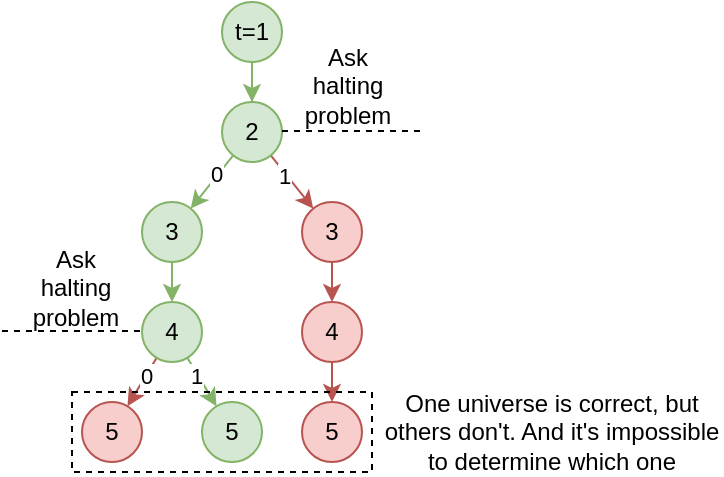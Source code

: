 <mxfile version="20.7.4" type="device"><diagram id="iOqFOjF6sv7J7Fs1tgoI" name="Page-1"><mxGraphModel dx="746" dy="479" grid="1" gridSize="10" guides="1" tooltips="1" connect="1" arrows="1" fold="1" page="1" pageScale="1" pageWidth="827" pageHeight="1169" math="0" shadow="0"><root><mxCell id="0"/><mxCell id="1" parent="0"/><mxCell id="wczNzDDmoSqJdDVgstta-8" style="edgeStyle=orthogonalEdgeStyle;rounded=0;orthogonalLoop=1;jettySize=auto;html=1;entryX=0.5;entryY=0;entryDx=0;entryDy=0;fillColor=#d5e8d4;strokeColor=#82b366;" parent="1" source="wczNzDDmoSqJdDVgstta-1" target="wczNzDDmoSqJdDVgstta-3" edge="1"><mxGeometry relative="1" as="geometry"/></mxCell><mxCell id="wczNzDDmoSqJdDVgstta-1" value="t=1" style="ellipse;whiteSpace=wrap;html=1;aspect=fixed;fillColor=#d5e8d4;strokeColor=#82b366;" parent="1" vertex="1"><mxGeometry x="400" y="280" width="30" height="30" as="geometry"/></mxCell><mxCell id="wczNzDDmoSqJdDVgstta-9" style="rounded=0;orthogonalLoop=1;jettySize=auto;html=1;fillColor=#d5e8d4;strokeColor=#82b366;" parent="1" source="wczNzDDmoSqJdDVgstta-3" target="wczNzDDmoSqJdDVgstta-4" edge="1"><mxGeometry relative="1" as="geometry"/></mxCell><mxCell id="wczNzDDmoSqJdDVgstta-11" value="0" style="edgeLabel;html=1;align=center;verticalAlign=middle;resizable=0;points=[];" parent="wczNzDDmoSqJdDVgstta-9" vertex="1" connectable="0"><mxGeometry x="-0.314" y="2" relative="1" as="geometry"><mxPoint x="-3" y="-1" as="offset"/></mxGeometry></mxCell><mxCell id="wczNzDDmoSqJdDVgstta-10" style="rounded=0;orthogonalLoop=1;jettySize=auto;html=1;fillColor=#f8cecc;strokeColor=#b85450;" parent="1" source="wczNzDDmoSqJdDVgstta-3" target="wczNzDDmoSqJdDVgstta-5" edge="1"><mxGeometry relative="1" as="geometry"/></mxCell><mxCell id="wczNzDDmoSqJdDVgstta-12" value="1" style="edgeLabel;html=1;align=center;verticalAlign=middle;resizable=0;points=[];" parent="wczNzDDmoSqJdDVgstta-10" vertex="1" connectable="0"><mxGeometry x="-0.284" y="-1" relative="1" as="geometry"><mxPoint as="offset"/></mxGeometry></mxCell><mxCell id="wczNzDDmoSqJdDVgstta-3" value="2" style="ellipse;whiteSpace=wrap;html=1;aspect=fixed;fillColor=#d5e8d4;strokeColor=#82b366;" parent="1" vertex="1"><mxGeometry x="400" y="330" width="30" height="30" as="geometry"/></mxCell><mxCell id="wczNzDDmoSqJdDVgstta-20" style="edgeStyle=none;rounded=0;orthogonalLoop=1;jettySize=auto;html=1;fillColor=#d5e8d4;strokeColor=#82b366;" parent="1" source="wczNzDDmoSqJdDVgstta-4" target="wczNzDDmoSqJdDVgstta-13" edge="1"><mxGeometry relative="1" as="geometry"/></mxCell><mxCell id="wczNzDDmoSqJdDVgstta-4" value="3" style="ellipse;whiteSpace=wrap;html=1;aspect=fixed;fillColor=#d5e8d4;strokeColor=#82b366;" parent="1" vertex="1"><mxGeometry x="360" y="380" width="30" height="30" as="geometry"/></mxCell><mxCell id="wczNzDDmoSqJdDVgstta-16" style="edgeStyle=none;rounded=0;orthogonalLoop=1;jettySize=auto;html=1;entryX=0.5;entryY=0;entryDx=0;entryDy=0;fillColor=#f8cecc;strokeColor=#b85450;" parent="1" source="wczNzDDmoSqJdDVgstta-5" target="wczNzDDmoSqJdDVgstta-14" edge="1"><mxGeometry relative="1" as="geometry"/></mxCell><mxCell id="wczNzDDmoSqJdDVgstta-5" value="3" style="ellipse;whiteSpace=wrap;html=1;aspect=fixed;fillColor=#f8cecc;strokeColor=#b85450;" parent="1" vertex="1"><mxGeometry x="440" y="380" width="30" height="30" as="geometry"/></mxCell><mxCell id="wczNzDDmoSqJdDVgstta-6" value="" style="endArrow=none;dashed=1;html=1;rounded=0;" parent="1" edge="1"><mxGeometry width="50" height="50" relative="1" as="geometry"><mxPoint x="430" y="344.5" as="sourcePoint"/><mxPoint x="500" y="344.5" as="targetPoint"/></mxGeometry></mxCell><mxCell id="wczNzDDmoSqJdDVgstta-7" value="Ask halting problem" style="text;html=1;strokeColor=none;fillColor=none;align=center;verticalAlign=middle;whiteSpace=wrap;rounded=0;" parent="1" vertex="1"><mxGeometry x="433" y="307" width="60" height="30" as="geometry"/></mxCell><mxCell id="wczNzDDmoSqJdDVgstta-23" style="edgeStyle=none;rounded=0;orthogonalLoop=1;jettySize=auto;html=1;fillColor=#f8cecc;strokeColor=#b85450;" parent="1" source="wczNzDDmoSqJdDVgstta-13" target="wczNzDDmoSqJdDVgstta-22" edge="1"><mxGeometry relative="1" as="geometry"/></mxCell><mxCell id="wczNzDDmoSqJdDVgstta-25" value="0" style="edgeLabel;html=1;align=center;verticalAlign=middle;resizable=0;points=[];" parent="wczNzDDmoSqJdDVgstta-23" vertex="1" connectable="0"><mxGeometry x="-0.259" y="1" relative="1" as="geometry"><mxPoint x="-1" y="-1" as="offset"/></mxGeometry></mxCell><mxCell id="wczNzDDmoSqJdDVgstta-24" style="edgeStyle=none;rounded=0;orthogonalLoop=1;jettySize=auto;html=1;fillColor=#d5e8d4;strokeColor=#82b366;" parent="1" source="wczNzDDmoSqJdDVgstta-13" target="wczNzDDmoSqJdDVgstta-21" edge="1"><mxGeometry relative="1" as="geometry"/></mxCell><mxCell id="wczNzDDmoSqJdDVgstta-26" value="1" style="edgeLabel;html=1;align=center;verticalAlign=middle;resizable=0;points=[];" parent="wczNzDDmoSqJdDVgstta-24" vertex="1" connectable="0"><mxGeometry x="-0.279" y="-1" relative="1" as="geometry"><mxPoint as="offset"/></mxGeometry></mxCell><mxCell id="wczNzDDmoSqJdDVgstta-13" value="4" style="ellipse;whiteSpace=wrap;html=1;aspect=fixed;fillColor=#d5e8d4;strokeColor=#82b366;" parent="1" vertex="1"><mxGeometry x="360" y="430" width="30" height="30" as="geometry"/></mxCell><mxCell id="wczNzDDmoSqJdDVgstta-17" style="edgeStyle=none;rounded=0;orthogonalLoop=1;jettySize=auto;html=1;fillColor=#f8cecc;strokeColor=#b85450;" parent="1" source="wczNzDDmoSqJdDVgstta-14" target="wczNzDDmoSqJdDVgstta-15" edge="1"><mxGeometry relative="1" as="geometry"/></mxCell><mxCell id="wczNzDDmoSqJdDVgstta-14" value="4" style="ellipse;whiteSpace=wrap;html=1;aspect=fixed;fillColor=#f8cecc;strokeColor=#b85450;" parent="1" vertex="1"><mxGeometry x="440" y="430" width="30" height="30" as="geometry"/></mxCell><mxCell id="wczNzDDmoSqJdDVgstta-15" value="5" style="ellipse;whiteSpace=wrap;html=1;aspect=fixed;fillColor=#f8cecc;strokeColor=#b85450;" parent="1" vertex="1"><mxGeometry x="440" y="480" width="30" height="30" as="geometry"/></mxCell><mxCell id="wczNzDDmoSqJdDVgstta-18" value="" style="endArrow=none;dashed=1;html=1;rounded=0;" parent="1" edge="1"><mxGeometry width="50" height="50" relative="1" as="geometry"><mxPoint x="290" y="444.5" as="sourcePoint"/><mxPoint x="360" y="444.5" as="targetPoint"/></mxGeometry></mxCell><mxCell id="wczNzDDmoSqJdDVgstta-21" value="5" style="ellipse;whiteSpace=wrap;html=1;aspect=fixed;fillColor=#d5e8d4;strokeColor=#82b366;" parent="1" vertex="1"><mxGeometry x="390" y="480" width="30" height="30" as="geometry"/></mxCell><mxCell id="wczNzDDmoSqJdDVgstta-22" value="5" style="ellipse;whiteSpace=wrap;html=1;aspect=fixed;fillColor=#f8cecc;strokeColor=#b85450;" parent="1" vertex="1"><mxGeometry x="330" y="480" width="30" height="30" as="geometry"/></mxCell><mxCell id="wczNzDDmoSqJdDVgstta-29" value="Ask halting problem" style="text;html=1;strokeColor=none;fillColor=none;align=center;verticalAlign=middle;whiteSpace=wrap;rounded=0;" parent="1" vertex="1"><mxGeometry x="297" y="408" width="60" height="30" as="geometry"/></mxCell><mxCell id="wczNzDDmoSqJdDVgstta-33" value="&lt;div&gt;One universe is correct, but others don't. And it's impossible to determine which one&lt;br&gt;&lt;/div&gt;" style="text;html=1;strokeColor=none;fillColor=none;align=center;verticalAlign=middle;whiteSpace=wrap;rounded=0;dashed=1;" parent="1" vertex="1"><mxGeometry x="480" y="480" width="170" height="30" as="geometry"/></mxCell><mxCell id="wczNzDDmoSqJdDVgstta-34" value="" style="rounded=0;whiteSpace=wrap;html=1;dashed=1;fillColor=none;" parent="1" vertex="1"><mxGeometry x="325" y="475" width="150" height="40" as="geometry"/></mxCell></root></mxGraphModel></diagram></mxfile>